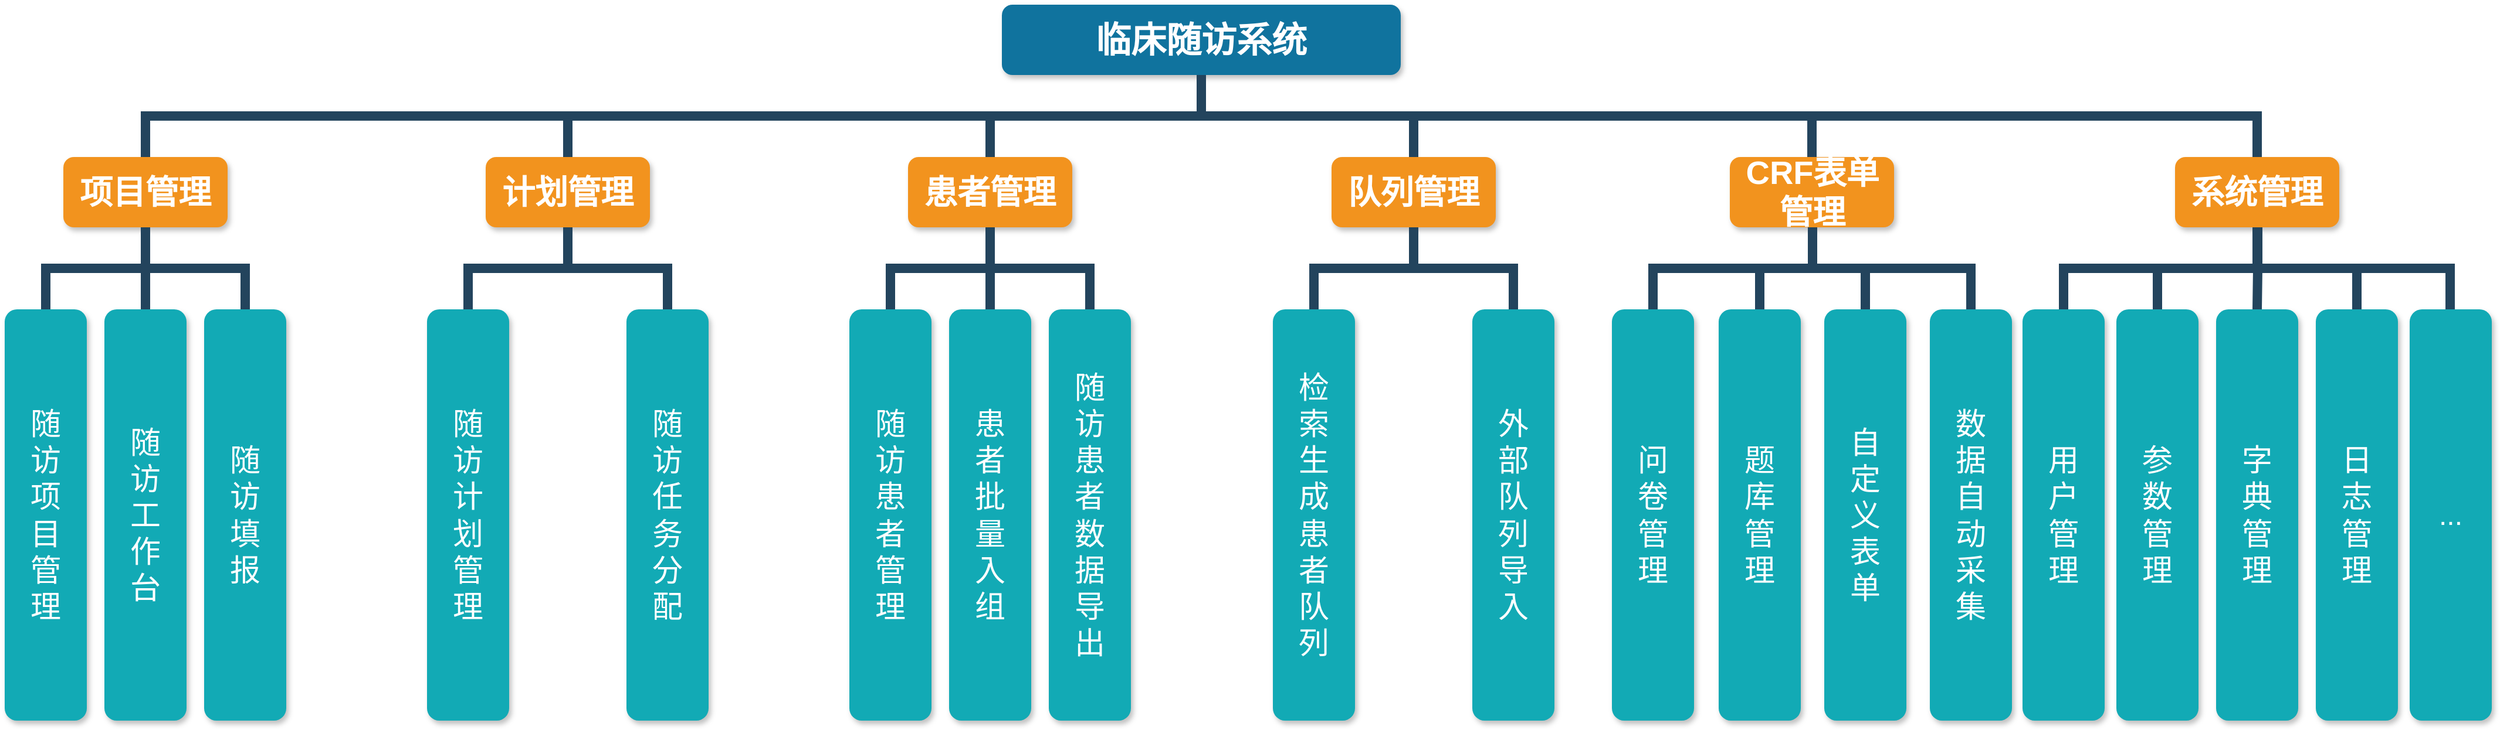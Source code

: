 <mxfile version="26.2.14">
  <diagram name="Page-1" id="64c3da0e-402f-94eb-ee01-a36477274f13">
    <mxGraphModel dx="1678" dy="942" grid="1" gridSize="10" guides="1" tooltips="1" connect="1" arrows="1" fold="1" page="1" pageScale="1" pageWidth="1169" pageHeight="826" background="none" math="0" shadow="0">
      <root>
        <mxCell id="0" />
        <mxCell id="1" parent="0" />
        <mxCell id="ziUwVxdD2WOEXHPin-Py-234" value="临床随访系统" style="whiteSpace=wrap;rounded=1;shadow=1;fillColor=#10739E;strokeColor=none;fontColor=#FFFFFF;fontStyle=1;fontSize=30;" parent="1" vertex="1">
          <mxGeometry x="980" y="40" width="340" height="60" as="geometry" />
        </mxCell>
        <mxCell id="ziUwVxdD2WOEXHPin-Py-235" value="项目管理" style="whiteSpace=wrap;rounded=1;fillColor=#F2931E;strokeColor=none;shadow=1;fontColor=#FFFFFF;fontStyle=1;fontSize=28;" parent="1" vertex="1">
          <mxGeometry x="180" y="170.0" width="140" height="60" as="geometry" />
        </mxCell>
        <mxCell id="ziUwVxdD2WOEXHPin-Py-236" value="计划管理" style="whiteSpace=wrap;rounded=1;fillColor=#F2931E;strokeColor=none;shadow=1;fontColor=#FFFFFF;fontStyle=1;fontSize=28;" parent="1" vertex="1">
          <mxGeometry x="540" y="170.0" width="140" height="60" as="geometry" />
        </mxCell>
        <mxCell id="ziUwVxdD2WOEXHPin-Py-237" value="系统管理" style="whiteSpace=wrap;rounded=1;fillColor=#F2931E;strokeColor=none;shadow=1;fontColor=#FFFFFF;fontStyle=1;fontSize=28;" parent="1" vertex="1">
          <mxGeometry x="1980" y="170.0" width="140" height="60" as="geometry" />
        </mxCell>
        <mxCell id="ziUwVxdD2WOEXHPin-Py-238" value="患者管理" style="whiteSpace=wrap;rounded=1;fillColor=#F2931E;strokeColor=none;shadow=1;fontColor=#FFFFFF;fontStyle=1;fontSize=28;" parent="1" vertex="1">
          <mxGeometry x="900" y="170.0" width="140" height="60" as="geometry" />
        </mxCell>
        <mxCell id="ziUwVxdD2WOEXHPin-Py-239" value="队列管理" style="whiteSpace=wrap;rounded=1;fillColor=#F2931E;strokeColor=none;shadow=1;fontColor=#FFFFFF;fontStyle=1;fontSize=28;" parent="1" vertex="1">
          <mxGeometry x="1261" y="170.0" width="140" height="60" as="geometry" />
        </mxCell>
        <mxCell id="ziUwVxdD2WOEXHPin-Py-240" value="CRF表单管理" style="whiteSpace=wrap;rounded=1;fillColor=#F2931E;strokeColor=none;shadow=1;fontColor=#FFFFFF;fontStyle=1;fontSize=28;" parent="1" vertex="1">
          <mxGeometry x="1600.5" y="170.0" width="140" height="60" as="geometry" />
        </mxCell>
        <mxCell id="ziUwVxdD2WOEXHPin-Py-244" value="" style="edgeStyle=elbowEdgeStyle;elbow=vertical;rounded=0;fontColor=#000000;endArrow=none;endFill=0;strokeWidth=8;strokeColor=#23445D;" parent="1" source="ziUwVxdD2WOEXHPin-Py-234" target="ziUwVxdD2WOEXHPin-Py-235" edge="1">
          <mxGeometry width="100" height="100" relative="1" as="geometry">
            <mxPoint x="540" y="140" as="sourcePoint" />
            <mxPoint x="640" y="40" as="targetPoint" />
          </mxGeometry>
        </mxCell>
        <mxCell id="ziUwVxdD2WOEXHPin-Py-245" value="" style="edgeStyle=elbowEdgeStyle;elbow=vertical;rounded=0;fontColor=#000000;endArrow=none;endFill=0;strokeWidth=8;strokeColor=#23445D;" parent="1" source="ziUwVxdD2WOEXHPin-Py-234" target="ziUwVxdD2WOEXHPin-Py-236" edge="1">
          <mxGeometry width="100" height="100" relative="1" as="geometry">
            <mxPoint x="550" y="150" as="sourcePoint" />
            <mxPoint x="650" y="50" as="targetPoint" />
          </mxGeometry>
        </mxCell>
        <mxCell id="ziUwVxdD2WOEXHPin-Py-246" value="" style="edgeStyle=elbowEdgeStyle;elbow=vertical;rounded=0;fontColor=#000000;endArrow=none;endFill=0;strokeWidth=8;strokeColor=#23445D;" parent="1" source="ziUwVxdD2WOEXHPin-Py-234" target="ziUwVxdD2WOEXHPin-Py-238" edge="1">
          <mxGeometry width="100" height="100" relative="1" as="geometry">
            <mxPoint x="560" y="160" as="sourcePoint" />
            <mxPoint x="660" y="60" as="targetPoint" />
          </mxGeometry>
        </mxCell>
        <mxCell id="ziUwVxdD2WOEXHPin-Py-247" value="" style="edgeStyle=elbowEdgeStyle;elbow=vertical;rounded=0;fontColor=#000000;endArrow=none;endFill=0;strokeWidth=8;strokeColor=#23445D;" parent="1" source="ziUwVxdD2WOEXHPin-Py-234" target="ziUwVxdD2WOEXHPin-Py-239" edge="1">
          <mxGeometry width="100" height="100" relative="1" as="geometry">
            <mxPoint x="570" y="170" as="sourcePoint" />
            <mxPoint x="670" y="70" as="targetPoint" />
          </mxGeometry>
        </mxCell>
        <mxCell id="ziUwVxdD2WOEXHPin-Py-248" value="" style="edgeStyle=elbowEdgeStyle;elbow=vertical;rounded=0;fontColor=#000000;endArrow=none;endFill=0;strokeWidth=8;strokeColor=#23445D;" parent="1" source="ziUwVxdD2WOEXHPin-Py-234" target="ziUwVxdD2WOEXHPin-Py-240" edge="1">
          <mxGeometry width="100" height="100" relative="1" as="geometry">
            <mxPoint x="580" y="180" as="sourcePoint" />
            <mxPoint x="680" y="80" as="targetPoint" />
          </mxGeometry>
        </mxCell>
        <mxCell id="ziUwVxdD2WOEXHPin-Py-249" value="" style="edgeStyle=elbowEdgeStyle;elbow=vertical;rounded=0;fontColor=#000000;endArrow=none;endFill=0;strokeWidth=8;strokeColor=#23445D;" parent="1" source="ziUwVxdD2WOEXHPin-Py-234" target="ziUwVxdD2WOEXHPin-Py-237" edge="1">
          <mxGeometry width="100" height="100" relative="1" as="geometry">
            <mxPoint x="590" y="190" as="sourcePoint" />
            <mxPoint x="690" y="90" as="targetPoint" />
          </mxGeometry>
        </mxCell>
        <mxCell id="ziUwVxdD2WOEXHPin-Py-251" value="随&#xa;访&#xa;计&#xa;划&#xa;管&#xa;理" style="whiteSpace=wrap;rounded=1;fillColor=#12AAB5;strokeColor=none;shadow=1;fontColor=#FFFFFF;fontSize=26;" parent="1" vertex="1">
          <mxGeometry x="490" y="300" width="70" height="351" as="geometry" />
        </mxCell>
        <mxCell id="ziUwVxdD2WOEXHPin-Py-252" value="" style="edgeStyle=elbowEdgeStyle;elbow=vertical;rounded=0;fontColor=#000000;endArrow=none;endFill=0;strokeWidth=8;strokeColor=#23445D;entryX=0.5;entryY=0;entryDx=0;entryDy=0;" parent="1" target="ziUwVxdD2WOEXHPin-Py-251" edge="1">
          <mxGeometry width="100" height="100" relative="1" as="geometry">
            <mxPoint x="610" y="230" as="sourcePoint" />
            <mxPoint x="500" y="190" as="targetPoint" />
          </mxGeometry>
        </mxCell>
        <mxCell id="ziUwVxdD2WOEXHPin-Py-253" value="" style="edgeStyle=elbowEdgeStyle;elbow=vertical;rounded=0;fontColor=#000000;endArrow=none;endFill=0;strokeWidth=8;strokeColor=#23445D;entryX=0.5;entryY=0;entryDx=0;entryDy=0;" parent="1" target="ziUwVxdD2WOEXHPin-Py-254" edge="1">
          <mxGeometry width="100" height="100" relative="1" as="geometry">
            <mxPoint x="610" y="230" as="sourcePoint" />
            <mxPoint x="710" y="300" as="targetPoint" />
          </mxGeometry>
        </mxCell>
        <mxCell id="ziUwVxdD2WOEXHPin-Py-254" value="随&#xa;访&#xa;任&#xa;务&#xa;分&#xa;配" style="whiteSpace=wrap;rounded=1;fillColor=#12AAB5;strokeColor=none;shadow=1;fontColor=#FFFFFF;fontSize=26;" parent="1" vertex="1">
          <mxGeometry x="660" y="300" width="70" height="351" as="geometry" />
        </mxCell>
        <mxCell id="ziUwVxdD2WOEXHPin-Py-257" value="题&#xa;库&#xa;管&#xa;理" style="whiteSpace=wrap;rounded=1;fillColor=#12AAB5;strokeColor=none;shadow=1;fontColor=#FFFFFF;fontSize=26;" parent="1" vertex="1">
          <mxGeometry x="1591" y="300" width="70" height="351" as="geometry" />
        </mxCell>
        <mxCell id="ziUwVxdD2WOEXHPin-Py-258" value="" style="edgeStyle=elbowEdgeStyle;elbow=vertical;rounded=0;fontColor=#000000;endArrow=none;endFill=0;strokeWidth=8;strokeColor=#23445D;entryX=0.5;entryY=0;entryDx=0;entryDy=0;" parent="1" target="ziUwVxdD2WOEXHPin-Py-257" edge="1">
          <mxGeometry width="100" height="100" relative="1" as="geometry">
            <mxPoint x="1671" y="230" as="sourcePoint" />
            <mxPoint x="1561" y="190" as="targetPoint" />
          </mxGeometry>
        </mxCell>
        <mxCell id="ziUwVxdD2WOEXHPin-Py-259" value="" style="edgeStyle=elbowEdgeStyle;elbow=vertical;rounded=0;fontColor=#000000;endArrow=none;endFill=0;strokeWidth=8;strokeColor=#23445D;entryX=0.5;entryY=0;entryDx=0;entryDy=0;" parent="1" target="ziUwVxdD2WOEXHPin-Py-260" edge="1">
          <mxGeometry width="100" height="100" relative="1" as="geometry">
            <mxPoint x="1671" y="230" as="sourcePoint" />
            <mxPoint x="1771" y="300" as="targetPoint" />
          </mxGeometry>
        </mxCell>
        <mxCell id="ziUwVxdD2WOEXHPin-Py-260" value="数&#xa;据&#xa;自&#xa;动&#xa;采&#xa;集" style="whiteSpace=wrap;rounded=1;fillColor=#12AAB5;strokeColor=none;shadow=1;fontColor=#FFFFFF;fontSize=26;" parent="1" vertex="1">
          <mxGeometry x="1771" y="300" width="70" height="351" as="geometry" />
        </mxCell>
        <mxCell id="ziUwVxdD2WOEXHPin-Py-261" value="随&#xa;访&#xa;患&#xa;者&#xa;管&#xa;理" style="whiteSpace=wrap;rounded=1;fillColor=#12AAB5;strokeColor=none;shadow=1;fontColor=#FFFFFF;fontSize=26;" parent="1" vertex="1">
          <mxGeometry x="850" y="300" width="70" height="351" as="geometry" />
        </mxCell>
        <mxCell id="ziUwVxdD2WOEXHPin-Py-262" value="" style="edgeStyle=elbowEdgeStyle;elbow=vertical;rounded=0;fontColor=#000000;endArrow=none;endFill=0;strokeWidth=8;strokeColor=#23445D;entryX=0.5;entryY=0;entryDx=0;entryDy=0;" parent="1" target="ziUwVxdD2WOEXHPin-Py-261" edge="1">
          <mxGeometry width="100" height="100" relative="1" as="geometry">
            <mxPoint x="970" y="230" as="sourcePoint" />
            <mxPoint x="860" y="190" as="targetPoint" />
          </mxGeometry>
        </mxCell>
        <mxCell id="ziUwVxdD2WOEXHPin-Py-263" value="" style="edgeStyle=elbowEdgeStyle;elbow=vertical;rounded=0;fontColor=#000000;endArrow=none;endFill=0;strokeWidth=8;strokeColor=#23445D;entryX=0.5;entryY=0;entryDx=0;entryDy=0;" parent="1" target="ziUwVxdD2WOEXHPin-Py-264" edge="1">
          <mxGeometry width="100" height="100" relative="1" as="geometry">
            <mxPoint x="970" y="230" as="sourcePoint" />
            <mxPoint x="1070" y="300" as="targetPoint" />
          </mxGeometry>
        </mxCell>
        <mxCell id="ziUwVxdD2WOEXHPin-Py-264" value="随&#xa;访&#xa;患&#xa;者&#xa;数&#xa;据&#xa;导&#xa;出" style="whiteSpace=wrap;rounded=1;fillColor=#12AAB5;strokeColor=none;shadow=1;fontColor=#FFFFFF;fontSize=26;" parent="1" vertex="1">
          <mxGeometry x="1020" y="300" width="70" height="351" as="geometry" />
        </mxCell>
        <mxCell id="ziUwVxdD2WOEXHPin-Py-265" value="患&#xa;者&#xa;批&#xa;量&#xa;入&#xa;组" style="whiteSpace=wrap;rounded=1;fillColor=#12AAB5;strokeColor=none;shadow=1;fontColor=#FFFFFF;fontSize=26;" parent="1" vertex="1">
          <mxGeometry x="935" y="300" width="70" height="351" as="geometry" />
        </mxCell>
        <mxCell id="ziUwVxdD2WOEXHPin-Py-266" value="" style="edgeStyle=elbowEdgeStyle;elbow=vertical;rounded=0;fontColor=#000000;endArrow=none;endFill=0;strokeWidth=8;strokeColor=#23445D;entryX=0.5;entryY=0;entryDx=0;entryDy=0;" parent="1" target="ziUwVxdD2WOEXHPin-Py-265" edge="1">
          <mxGeometry width="100" height="100" relative="1" as="geometry">
            <mxPoint x="970" y="230" as="sourcePoint" />
            <mxPoint x="970" y="270" as="targetPoint" />
          </mxGeometry>
        </mxCell>
        <mxCell id="ziUwVxdD2WOEXHPin-Py-267" value="自&#xa;定&#xa;义&#xa;表&#xa;单" style="whiteSpace=wrap;rounded=1;fillColor=#12AAB5;strokeColor=none;shadow=1;fontColor=#FFFFFF;fontSize=26;" parent="1" vertex="1">
          <mxGeometry x="1681" y="300" width="70" height="351" as="geometry" />
        </mxCell>
        <mxCell id="ziUwVxdD2WOEXHPin-Py-268" value="" style="edgeStyle=elbowEdgeStyle;elbow=vertical;rounded=0;fontColor=#000000;endArrow=none;endFill=0;strokeWidth=8;strokeColor=#23445D;entryX=0.5;entryY=0;entryDx=0;entryDy=0;" parent="1" target="ziUwVxdD2WOEXHPin-Py-267" edge="1">
          <mxGeometry width="100" height="100" relative="1" as="geometry">
            <mxPoint x="1671" y="230" as="sourcePoint" />
            <mxPoint x="1671" y="270" as="targetPoint" />
          </mxGeometry>
        </mxCell>
        <mxCell id="ziUwVxdD2WOEXHPin-Py-269" value="问&#xa;卷&#xa;管&#xa;理" style="whiteSpace=wrap;rounded=1;fillColor=#12AAB5;strokeColor=none;shadow=1;fontColor=#FFFFFF;fontSize=26;" parent="1" vertex="1">
          <mxGeometry x="1500" y="300" width="70" height="351" as="geometry" />
        </mxCell>
        <mxCell id="ziUwVxdD2WOEXHPin-Py-270" value="" style="edgeStyle=elbowEdgeStyle;elbow=vertical;rounded=0;fontColor=#000000;endArrow=none;endFill=0;strokeWidth=8;strokeColor=#23445D;entryX=0.5;entryY=0;entryDx=0;entryDy=0;exitX=0.5;exitY=1;exitDx=0;exitDy=0;" parent="1" target="ziUwVxdD2WOEXHPin-Py-269" edge="1">
          <mxGeometry width="100" height="100" relative="1" as="geometry">
            <mxPoint x="1671" y="230.0" as="sourcePoint" />
            <mxPoint x="1511" y="300" as="targetPoint" />
          </mxGeometry>
        </mxCell>
        <mxCell id="ziUwVxdD2WOEXHPin-Py-273" value="参&#xa;数&#xa;管&#xa;理" style="whiteSpace=wrap;rounded=1;fillColor=#12AAB5;strokeColor=none;shadow=1;fontColor=#FFFFFF;fontSize=26;" parent="1" vertex="1">
          <mxGeometry x="1930" y="300" width="70" height="351" as="geometry" />
        </mxCell>
        <mxCell id="ziUwVxdD2WOEXHPin-Py-274" value="" style="edgeStyle=elbowEdgeStyle;elbow=vertical;rounded=0;fontColor=#000000;endArrow=none;endFill=0;strokeWidth=8;strokeColor=#23445D;entryX=0.5;entryY=0;entryDx=0;entryDy=0;" parent="1" target="ziUwVxdD2WOEXHPin-Py-273" edge="1">
          <mxGeometry width="100" height="100" relative="1" as="geometry">
            <mxPoint x="2050.5" y="230" as="sourcePoint" />
            <mxPoint x="1940.5" y="190" as="targetPoint" />
          </mxGeometry>
        </mxCell>
        <mxCell id="ziUwVxdD2WOEXHPin-Py-275" value="" style="edgeStyle=elbowEdgeStyle;elbow=vertical;rounded=0;fontColor=#000000;endArrow=none;endFill=0;strokeWidth=8;strokeColor=#23445D;entryX=0.5;entryY=0;entryDx=0;entryDy=0;" parent="1" target="ziUwVxdD2WOEXHPin-Py-276" edge="1">
          <mxGeometry width="100" height="100" relative="1" as="geometry">
            <mxPoint x="2050.5" y="230" as="sourcePoint" />
            <mxPoint x="2150.5" y="300" as="targetPoint" />
          </mxGeometry>
        </mxCell>
        <mxCell id="ziUwVxdD2WOEXHPin-Py-276" value="日&#xa;志&#xa;管&#xa;理" style="whiteSpace=wrap;rounded=1;fillColor=#12AAB5;strokeColor=none;shadow=1;fontColor=#FFFFFF;fontSize=26;" parent="1" vertex="1">
          <mxGeometry x="2100" y="300" width="70" height="351" as="geometry" />
        </mxCell>
        <mxCell id="ziUwVxdD2WOEXHPin-Py-277" value="字&#xa;典&#xa;管&#xa;理" style="whiteSpace=wrap;rounded=1;fillColor=#12AAB5;strokeColor=none;shadow=1;fontColor=#FFFFFF;fontSize=26;" parent="1" vertex="1">
          <mxGeometry x="2015" y="300" width="70" height="351" as="geometry" />
        </mxCell>
        <mxCell id="ziUwVxdD2WOEXHPin-Py-278" value="" style="edgeStyle=elbowEdgeStyle;elbow=vertical;rounded=0;fontColor=#000000;endArrow=none;endFill=0;strokeWidth=8;strokeColor=#23445D;entryX=0.5;entryY=0;entryDx=0;entryDy=0;" parent="1" target="ziUwVxdD2WOEXHPin-Py-277" edge="1">
          <mxGeometry width="100" height="100" relative="1" as="geometry">
            <mxPoint x="2050.5" y="230" as="sourcePoint" />
            <mxPoint x="2050.5" y="270" as="targetPoint" />
          </mxGeometry>
        </mxCell>
        <mxCell id="ziUwVxdD2WOEXHPin-Py-279" value="用&#xa;户&#xa;管&#xa;理" style="whiteSpace=wrap;rounded=1;fillColor=#12AAB5;strokeColor=none;shadow=1;fontColor=#FFFFFF;fontSize=26;" parent="1" vertex="1">
          <mxGeometry x="1850" y="300" width="70" height="351" as="geometry" />
        </mxCell>
        <mxCell id="ziUwVxdD2WOEXHPin-Py-280" value="" style="edgeStyle=elbowEdgeStyle;elbow=vertical;rounded=0;fontColor=#000000;endArrow=none;endFill=0;strokeWidth=8;strokeColor=#23445D;entryX=0.5;entryY=0;entryDx=0;entryDy=0;exitX=0.5;exitY=1;exitDx=0;exitDy=0;" parent="1" target="ziUwVxdD2WOEXHPin-Py-279" edge="1">
          <mxGeometry width="100" height="100" relative="1" as="geometry">
            <mxPoint x="2050.5" y="230" as="sourcePoint" />
            <mxPoint x="1890.5" y="300" as="targetPoint" />
          </mxGeometry>
        </mxCell>
        <mxCell id="ziUwVxdD2WOEXHPin-Py-281" value="..." style="whiteSpace=wrap;rounded=1;fillColor=#12AAB5;strokeColor=none;shadow=1;fontColor=#FFFFFF;fontSize=24;" parent="1" vertex="1">
          <mxGeometry x="2180" y="300" width="70" height="351" as="geometry" />
        </mxCell>
        <mxCell id="ziUwVxdD2WOEXHPin-Py-282" value="" style="edgeStyle=elbowEdgeStyle;elbow=vertical;rounded=0;fontColor=#000000;endArrow=none;endFill=0;strokeWidth=8;strokeColor=#23445D;entryX=0.5;entryY=0;entryDx=0;entryDy=0;" parent="1" edge="1">
          <mxGeometry width="100" height="100" relative="1" as="geometry">
            <mxPoint x="2050" y="230" as="sourcePoint" />
            <mxPoint x="2214.5" y="300" as="targetPoint" />
          </mxGeometry>
        </mxCell>
        <mxCell id="ziUwVxdD2WOEXHPin-Py-283" value="随&#xa;访&#xa;项&#xa;目&#xa;管&#xa;理" style="whiteSpace=wrap;rounded=1;fillColor=#12AAB5;strokeColor=none;shadow=1;fontColor=#FFFFFF;fontSize=26;" parent="1" vertex="1">
          <mxGeometry x="130" y="300" width="70" height="351" as="geometry" />
        </mxCell>
        <mxCell id="ziUwVxdD2WOEXHPin-Py-284" value="" style="edgeStyle=elbowEdgeStyle;elbow=vertical;rounded=0;fontColor=#000000;endArrow=none;endFill=0;strokeWidth=8;strokeColor=#23445D;entryX=0.5;entryY=0;entryDx=0;entryDy=0;" parent="1" target="ziUwVxdD2WOEXHPin-Py-283" edge="1">
          <mxGeometry width="100" height="100" relative="1" as="geometry">
            <mxPoint x="250" y="230" as="sourcePoint" />
            <mxPoint x="140" y="190" as="targetPoint" />
          </mxGeometry>
        </mxCell>
        <mxCell id="ziUwVxdD2WOEXHPin-Py-285" value="" style="edgeStyle=elbowEdgeStyle;elbow=vertical;rounded=0;fontColor=#000000;endArrow=none;endFill=0;strokeWidth=8;strokeColor=#23445D;entryX=0.5;entryY=0;entryDx=0;entryDy=0;" parent="1" target="ziUwVxdD2WOEXHPin-Py-286" edge="1">
          <mxGeometry width="100" height="100" relative="1" as="geometry">
            <mxPoint x="250" y="230" as="sourcePoint" />
            <mxPoint x="350" y="300" as="targetPoint" />
          </mxGeometry>
        </mxCell>
        <mxCell id="ziUwVxdD2WOEXHPin-Py-286" value="随&#xa;访&#xa;填&#xa;报" style="whiteSpace=wrap;rounded=1;fillColor=#12AAB5;strokeColor=none;shadow=1;fontColor=#FFFFFF;fontSize=26;" parent="1" vertex="1">
          <mxGeometry x="300" y="300" width="70" height="351" as="geometry" />
        </mxCell>
        <mxCell id="ziUwVxdD2WOEXHPin-Py-287" value="随&#xa;访&#xa;工&#xa;作&#xa;台" style="whiteSpace=wrap;rounded=1;fillColor=#12AAB5;strokeColor=none;shadow=1;fontColor=#FFFFFF;fontSize=26;" parent="1" vertex="1">
          <mxGeometry x="215" y="300" width="70" height="351" as="geometry" />
        </mxCell>
        <mxCell id="ziUwVxdD2WOEXHPin-Py-288" value="" style="edgeStyle=elbowEdgeStyle;elbow=vertical;rounded=0;fontColor=#000000;endArrow=none;endFill=0;strokeWidth=8;strokeColor=#23445D;entryX=0.5;entryY=0;entryDx=0;entryDy=0;" parent="1" target="ziUwVxdD2WOEXHPin-Py-287" edge="1">
          <mxGeometry width="100" height="100" relative="1" as="geometry">
            <mxPoint x="250" y="230" as="sourcePoint" />
            <mxPoint x="250" y="270" as="targetPoint" />
          </mxGeometry>
        </mxCell>
        <mxCell id="ziUwVxdD2WOEXHPin-Py-289" value="检&#xa;索&#xa;生&#xa;成&#xa;患&#xa;者&#xa;队&#xa;列" style="whiteSpace=wrap;rounded=1;fillColor=#12AAB5;strokeColor=none;shadow=1;fontColor=#FFFFFF;fontSize=26;" parent="1" vertex="1">
          <mxGeometry x="1211" y="300" width="70" height="351" as="geometry" />
        </mxCell>
        <mxCell id="ziUwVxdD2WOEXHPin-Py-290" value="" style="edgeStyle=elbowEdgeStyle;elbow=vertical;rounded=0;fontColor=#000000;endArrow=none;endFill=0;strokeWidth=8;strokeColor=#23445D;entryX=0.5;entryY=0;entryDx=0;entryDy=0;" parent="1" target="ziUwVxdD2WOEXHPin-Py-289" edge="1">
          <mxGeometry width="100" height="100" relative="1" as="geometry">
            <mxPoint x="1331" y="230" as="sourcePoint" />
            <mxPoint x="1221" y="190" as="targetPoint" />
          </mxGeometry>
        </mxCell>
        <mxCell id="ziUwVxdD2WOEXHPin-Py-291" value="" style="edgeStyle=elbowEdgeStyle;elbow=vertical;rounded=0;fontColor=#000000;endArrow=none;endFill=0;strokeWidth=8;strokeColor=#23445D;entryX=0.5;entryY=0;entryDx=0;entryDy=0;" parent="1" target="ziUwVxdD2WOEXHPin-Py-292" edge="1">
          <mxGeometry width="100" height="100" relative="1" as="geometry">
            <mxPoint x="1331" y="230" as="sourcePoint" />
            <mxPoint x="1431" y="300" as="targetPoint" />
          </mxGeometry>
        </mxCell>
        <mxCell id="ziUwVxdD2WOEXHPin-Py-292" value="外&#xa;部&#xa;队&#xa;列&#xa;导&#xa;入" style="whiteSpace=wrap;rounded=1;fillColor=#12AAB5;strokeColor=none;shadow=1;fontColor=#FFFFFF;fontSize=26;" parent="1" vertex="1">
          <mxGeometry x="1381" y="300" width="70" height="351" as="geometry" />
        </mxCell>
      </root>
    </mxGraphModel>
  </diagram>
</mxfile>
